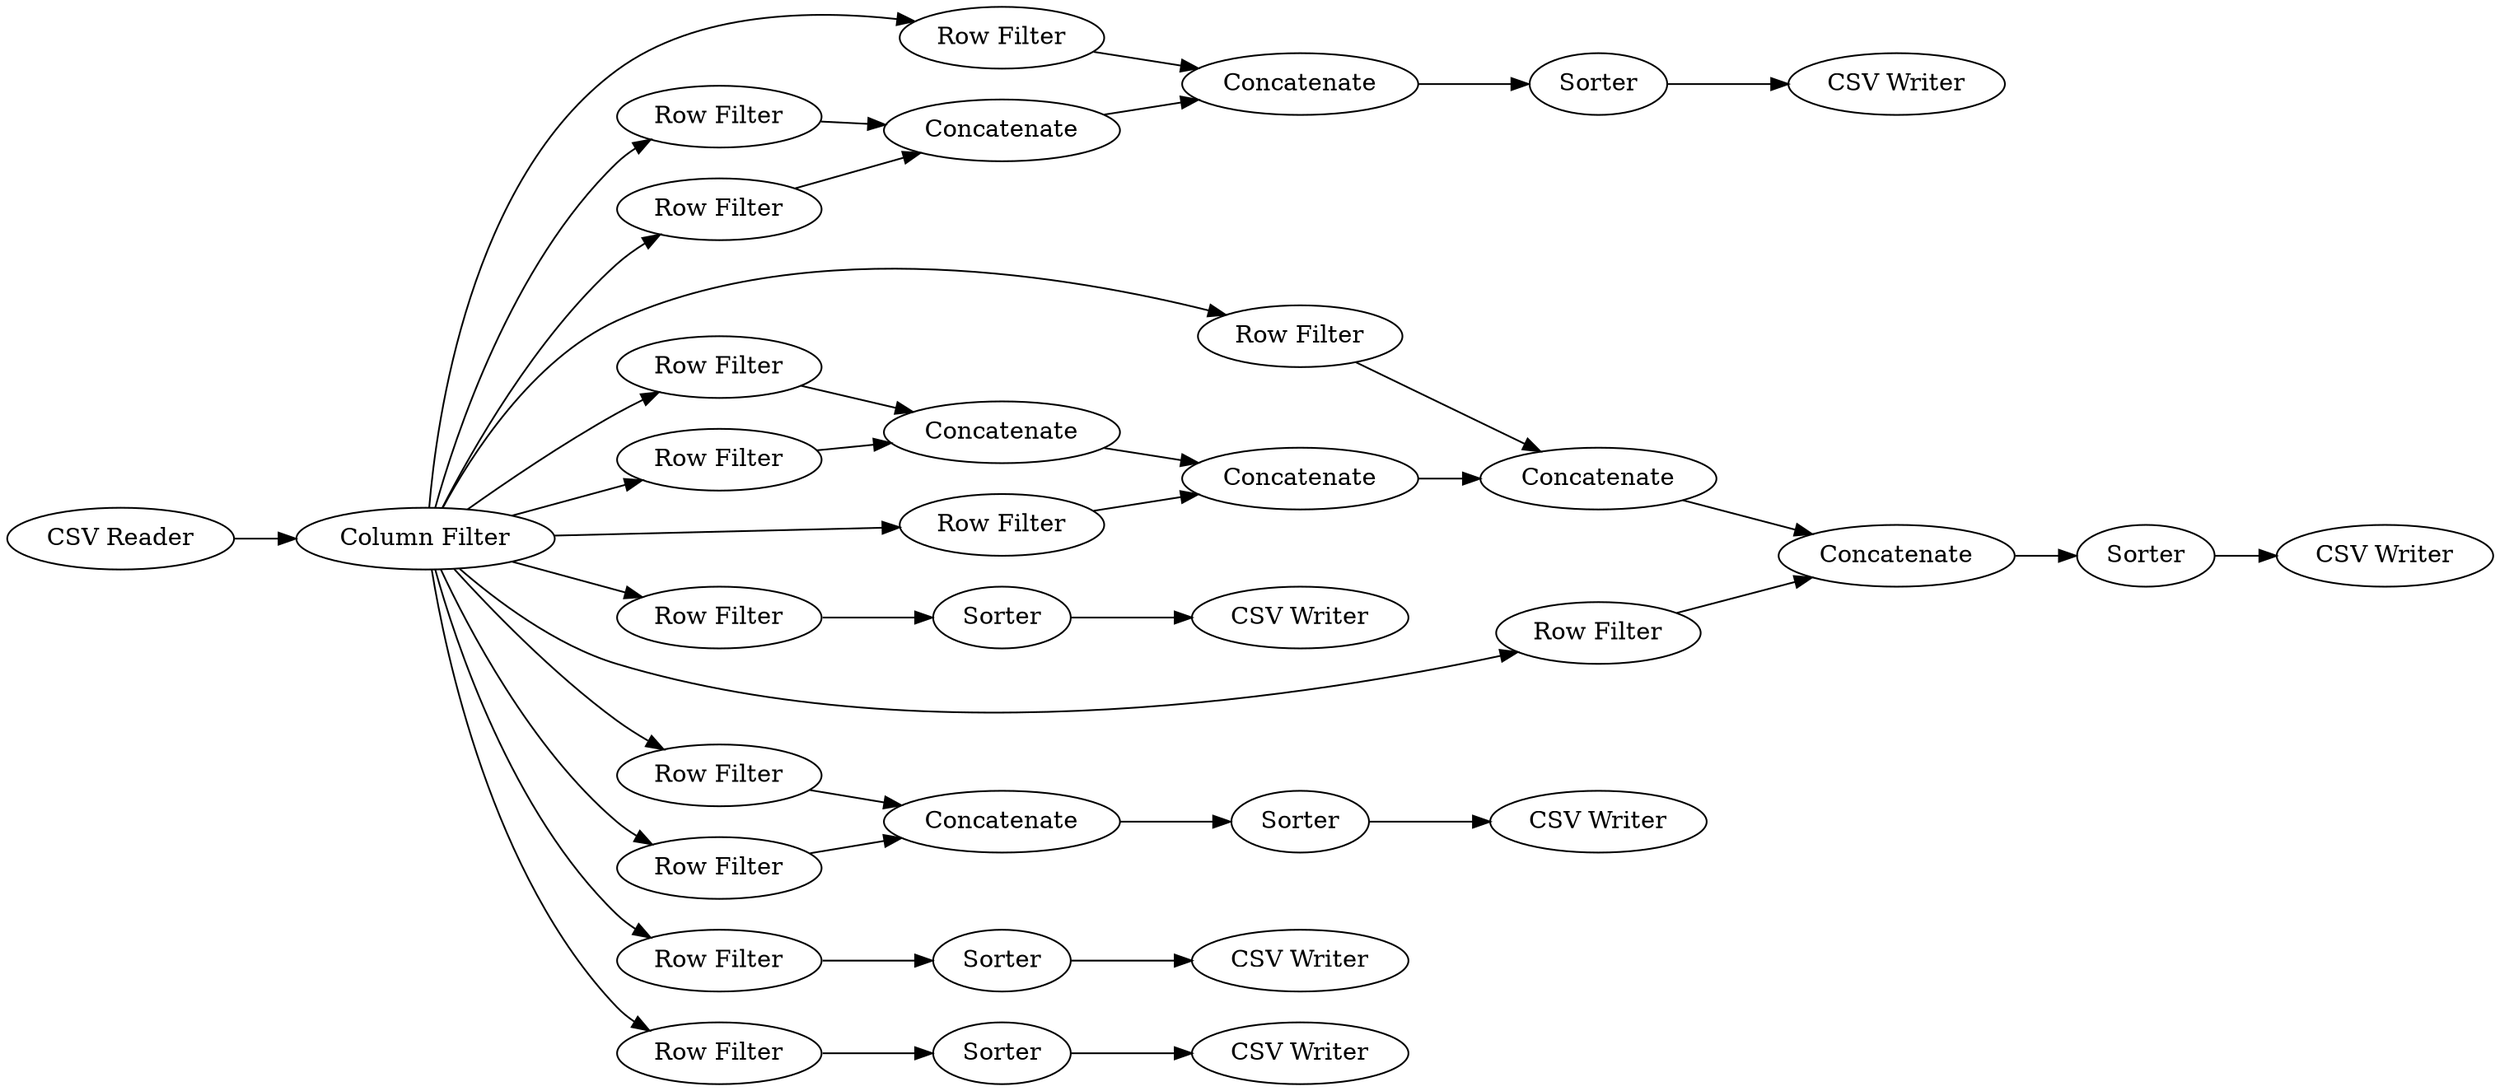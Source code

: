 digraph {
	"-114604676002493022_14" [label="Row Filter"]
	"-114604676002493022_24" [label=Concatenate]
	"-114604676002493022_34" [label="CSV Writer"]
	"-114604676002493022_30" [label=Sorter]
	"-114604676002493022_9" [label="Row Filter"]
	"-114604676002493022_37" [label="CSV Writer"]
	"-114604676002493022_18" [label=Concatenate]
	"-114604676002493022_6" [label="Column Filter"]
	"-114604676002493022_23" [label=Concatenate]
	"-114604676002493022_8" [label="Row Filter"]
	"-114604676002493022_13" [label="Row Filter"]
	"-114604676002493022_31" [label="CSV Writer"]
	"-114604676002493022_15" [label="Row Filter"]
	"-114604676002493022_26" [label=Sorter]
	"-114604676002493022_22" [label=Concatenate]
	"-114604676002493022_17" [label="Row Filter"]
	"-114604676002493022_12" [label="Row Filter"]
	"-114604676002493022_19" [label="Row Filter"]
	"-114604676002493022_35" [label="CSV Writer"]
	"-114604676002493022_1" [label="CSV Reader"]
	"-114604676002493022_5" [label="Row Filter"]
	"-114604676002493022_10" [label="Row Filter"]
	"-114604676002493022_33" [label=Sorter]
	"-114604676002493022_36" [label="CSV Writer"]
	"-114604676002493022_20" [label=Concatenate]
	"-114604676002493022_32" [label="CSV Writer"]
	"-114604676002493022_16" [label="Row Filter"]
	"-114604676002493022_7" [label="Row Filter"]
	"-114604676002493022_28" [label=Sorter]
	"-114604676002493022_25" [label=Concatenate]
	"-114604676002493022_27" [label=Sorter]
	"-114604676002493022_29" [label=Sorter]
	"-114604676002493022_11" [label="Row Filter"]
	"-114604676002493022_21" [label=Concatenate]
	"-114604676002493022_6" -> "-114604676002493022_10"
	"-114604676002493022_25" -> "-114604676002493022_26"
	"-114604676002493022_30" -> "-114604676002493022_35"
	"-114604676002493022_6" -> "-114604676002493022_19"
	"-114604676002493022_33" -> "-114604676002493022_32"
	"-114604676002493022_16" -> "-114604676002493022_24"
	"-114604676002493022_6" -> "-114604676002493022_14"
	"-114604676002493022_1" -> "-114604676002493022_6"
	"-114604676002493022_15" -> "-114604676002493022_33"
	"-114604676002493022_13" -> "-114604676002493022_22"
	"-114604676002493022_6" -> "-114604676002493022_12"
	"-114604676002493022_18" -> "-114604676002493022_20"
	"-114604676002493022_5" -> "-114604676002493022_18"
	"-114604676002493022_9" -> "-114604676002493022_25"
	"-114604676002493022_7" -> "-114604676002493022_20"
	"-114604676002493022_6" -> "-114604676002493022_13"
	"-114604676002493022_6" -> "-114604676002493022_17"
	"-114604676002493022_6" -> "-114604676002493022_9"
	"-114604676002493022_10" -> "-114604676002493022_29"
	"-114604676002493022_24" -> "-114604676002493022_28"
	"-114604676002493022_27" -> "-114604676002493022_31"
	"-114604676002493022_20" -> "-114604676002493022_21"
	"-114604676002493022_6" -> "-114604676002493022_7"
	"-114604676002493022_11" -> "-114604676002493022_30"
	"-114604676002493022_8" -> "-114604676002493022_21"
	"-114604676002493022_6" -> "-114604676002493022_11"
	"-114604676002493022_12" -> "-114604676002493022_22"
	"-114604676002493022_14" -> "-114604676002493022_23"
	"-114604676002493022_23" -> "-114604676002493022_27"
	"-114604676002493022_19" -> "-114604676002493022_18"
	"-114604676002493022_6" -> "-114604676002493022_15"
	"-114604676002493022_17" -> "-114604676002493022_24"
	"-114604676002493022_26" -> "-114604676002493022_37"
	"-114604676002493022_6" -> "-114604676002493022_16"
	"-114604676002493022_21" -> "-114604676002493022_25"
	"-114604676002493022_29" -> "-114604676002493022_36"
	"-114604676002493022_28" -> "-114604676002493022_34"
	"-114604676002493022_6" -> "-114604676002493022_5"
	"-114604676002493022_22" -> "-114604676002493022_23"
	"-114604676002493022_6" -> "-114604676002493022_8"
	rankdir=LR
}
